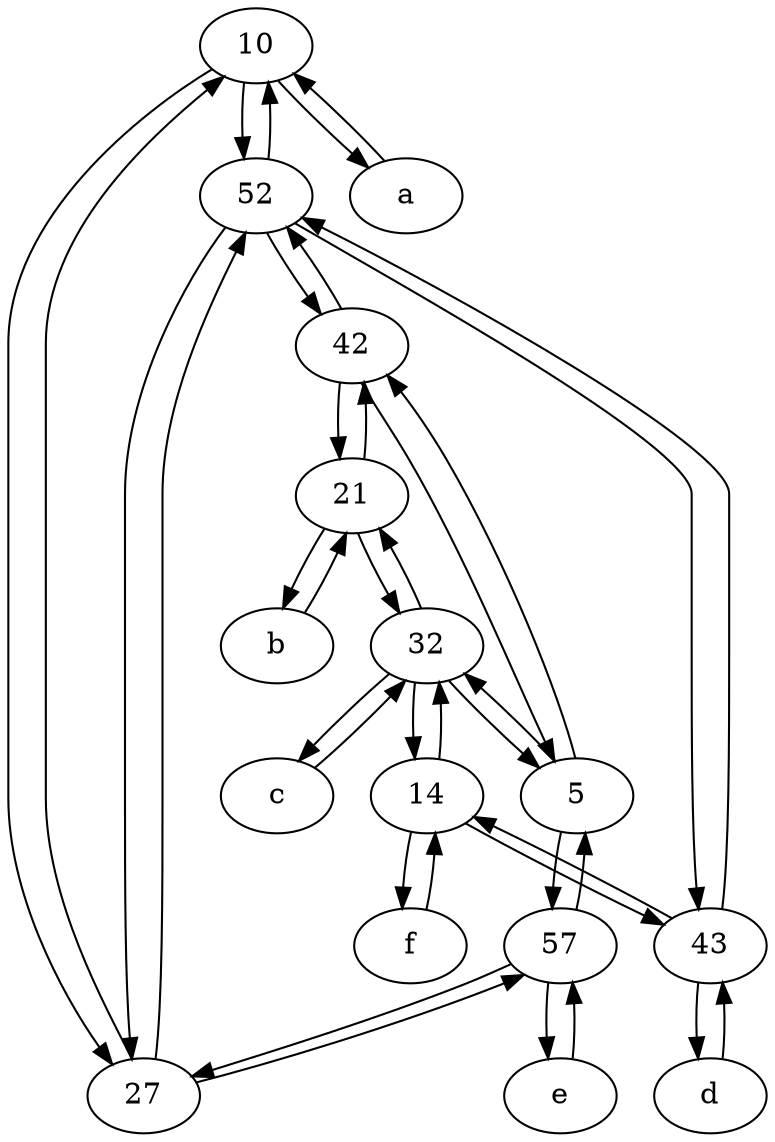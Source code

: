 digraph  {
	10;
	c [pos="20,10!"];
	52;
	32;
	43;
	14;
	57;
	b [pos="50,20!"];
	5;
	e [pos="30,50!"];
	a [pos="40,10!"];
	21;
	27;
	d [pos="20,30!"];
	f [pos="15,45!"];
	42;
	21 -> b;
	32 -> 21;
	c -> 32;
	32 -> 5;
	5 -> 42;
	42 -> 52;
	14 -> 32;
	d -> 43;
	f -> 14;
	10 -> 27;
	10 -> a;
	5 -> 32;
	27 -> 52;
	5 -> 57;
	57 -> 5;
	e -> 57;
	57 -> 27;
	52 -> 10;
	43 -> 52;
	57 -> e;
	a -> 10;
	42 -> 5;
	27 -> 10;
	10 -> 52;
	21 -> 42;
	43 -> 14;
	52 -> 27;
	43 -> d;
	14 -> 43;
	32 -> c;
	14 -> f;
	32 -> 14;
	52 -> 42;
	42 -> 21;
	52 -> 43;
	b -> 21;
	21 -> 32;
	27 -> 57;

	}